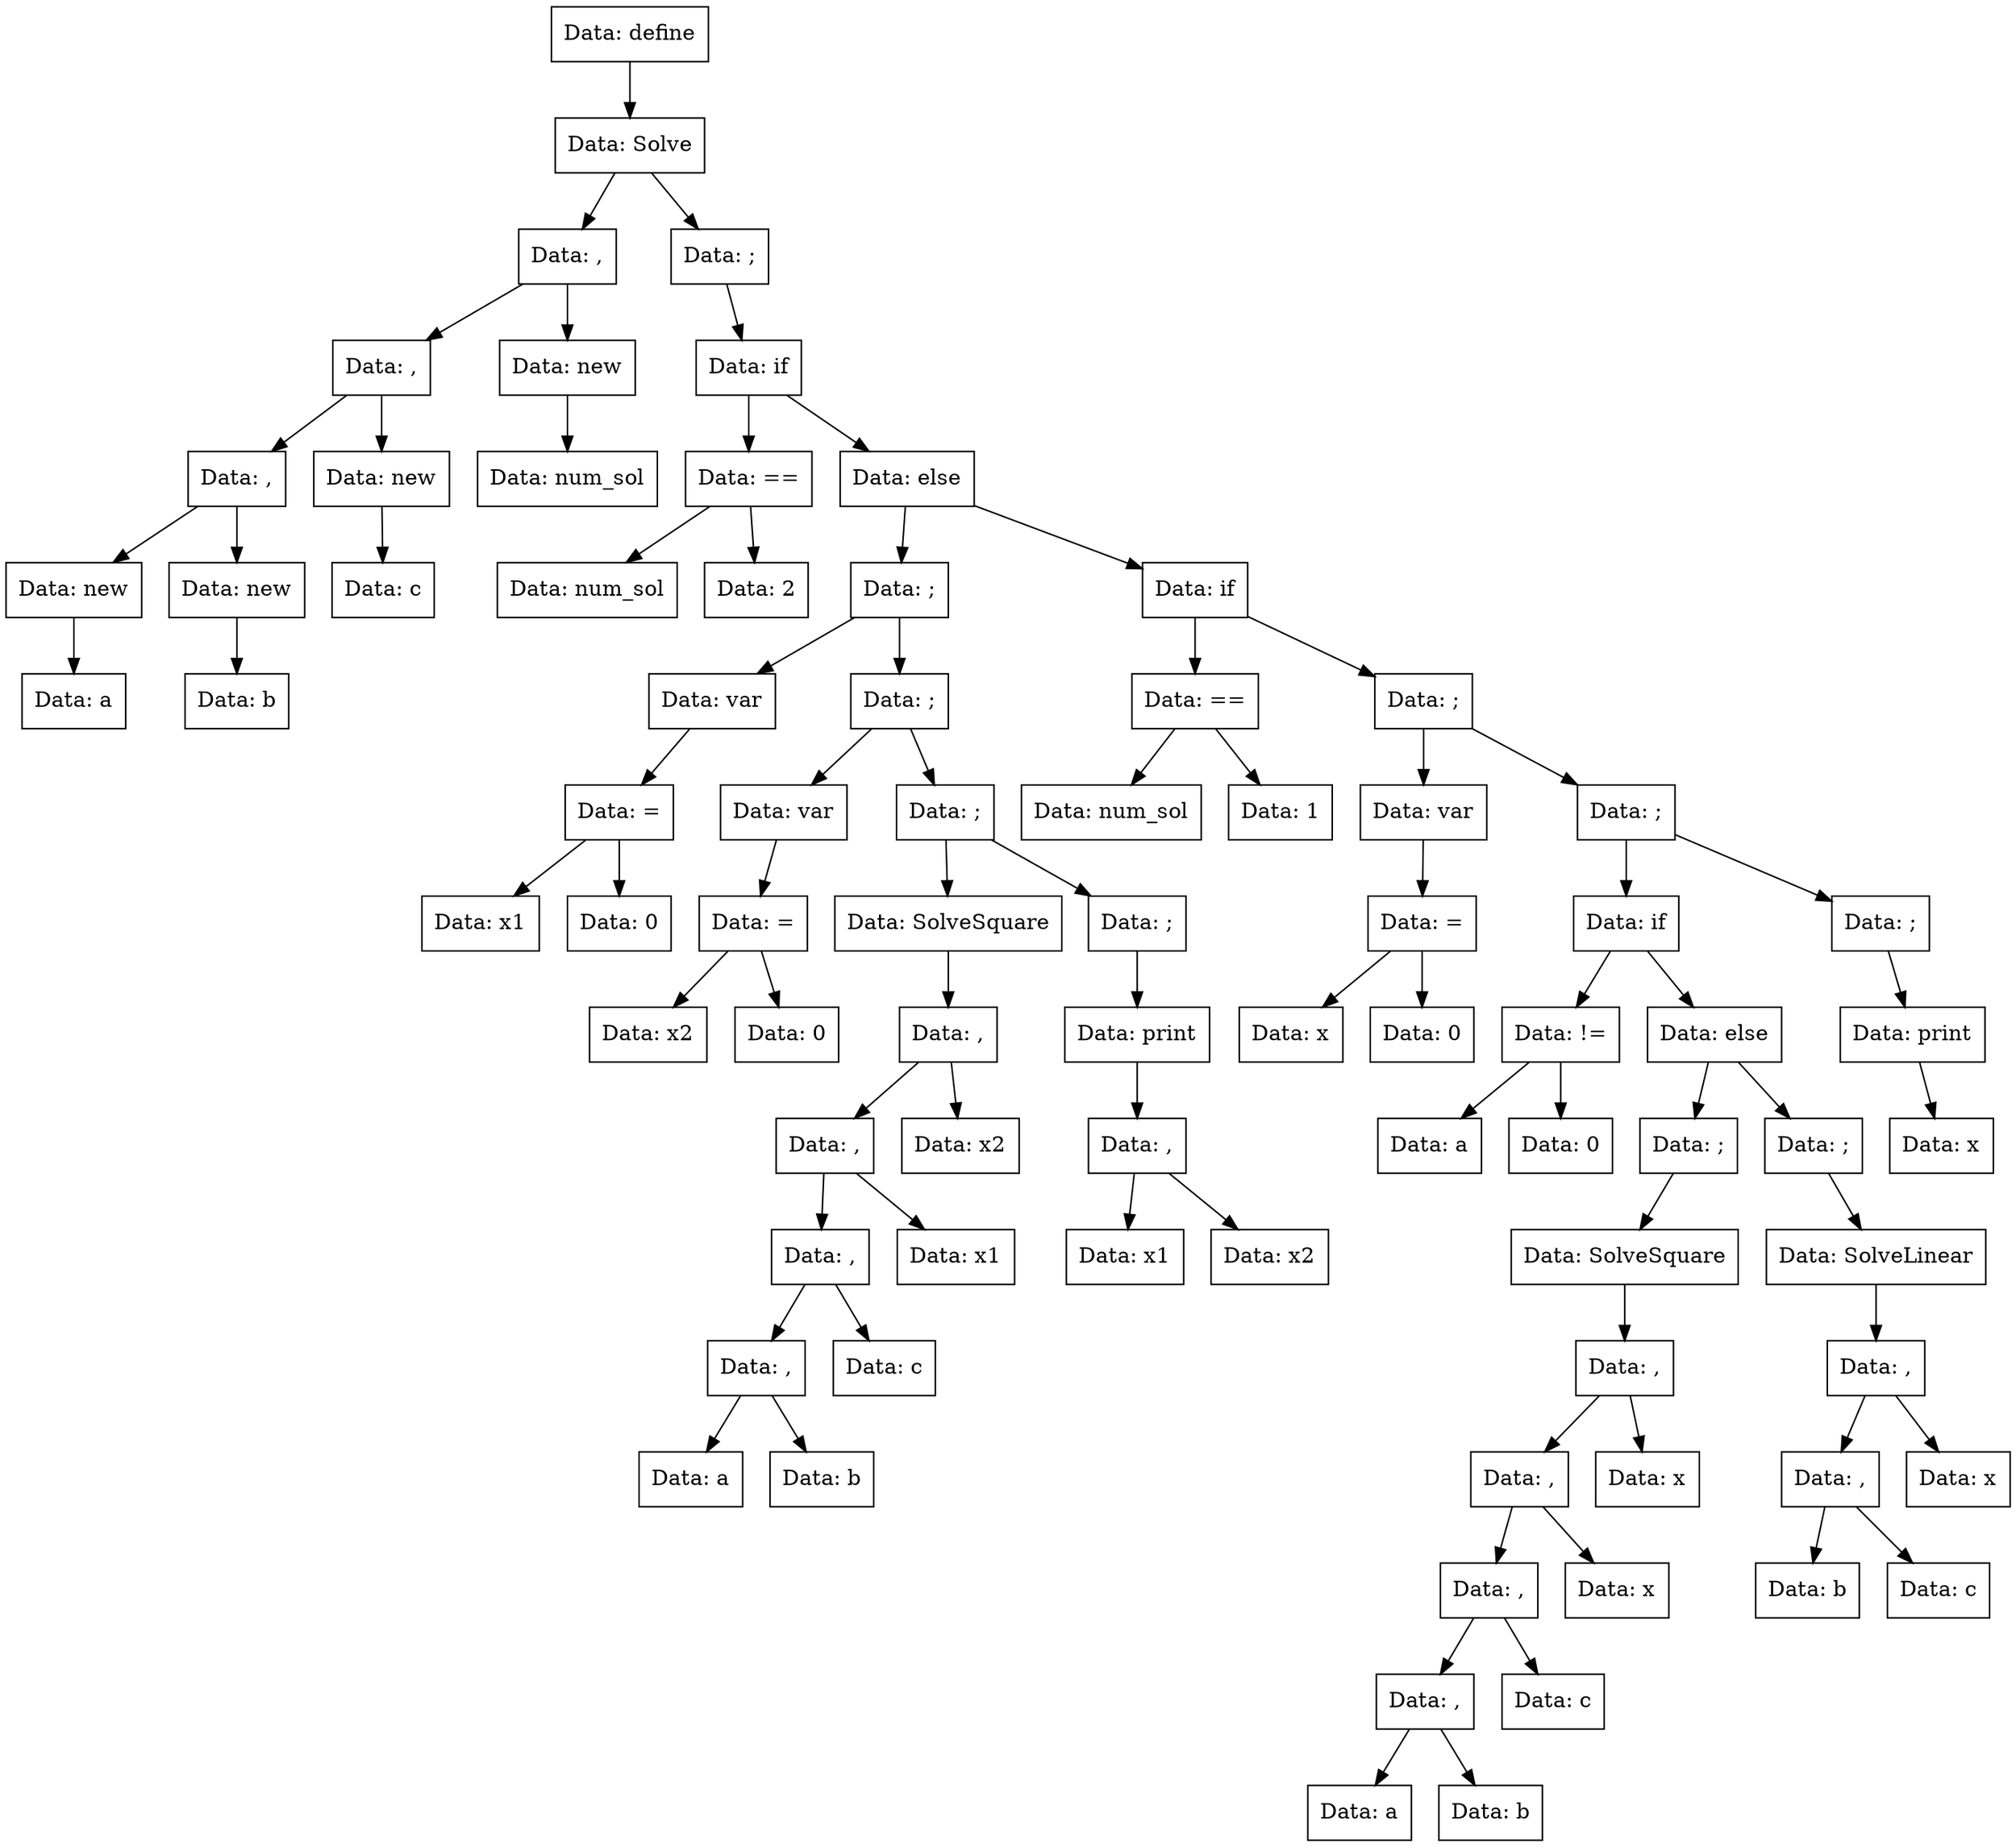 digraph Solve{
Node0x55c429873820[shape="record", label="Data: define"];
Node0x55c429873500[shape="record", label="Data: Solve"];
Node0x55c429873640[shape="record", label="Data: ,"];
Node0x55c429872dd0[shape="record", label="Data: ,"];
Node0x55c4298732d0[shape="record", label="Data: ,"];
Node0x55c429873280[shape="record", label="Data: new"];
Node0x55c429873a50[shape="record", label="Data: a"];
Node0x55c429873280->Node0x55c429873a50;
Node0x55c4298732d0->Node0x55c429873280;
Node0x55c429873550[shape="record", label="Data: new"];
Node0x55c4298775a0[shape="record", label="Data: b"];
Node0x55c429873550->Node0x55c4298775a0;
Node0x55c4298732d0->Node0x55c429873550;
Node0x55c429872dd0->Node0x55c4298732d0;
Node0x55c429877410[shape="record", label="Data: new"];
Node0x55c4298772d0[shape="record", label="Data: c"];
Node0x55c429877410->Node0x55c4298772d0;
Node0x55c429872dd0->Node0x55c429877410;
Node0x55c429873640->Node0x55c429872dd0;
Node0x55c429873050[shape="record", label="Data: new"];
Node0x55c429872ec0[shape="record", label="Data: num_sol"];
Node0x55c429873050->Node0x55c429872ec0;
Node0x55c429873640->Node0x55c429873050;
Node0x55c429873500->Node0x55c429873640;
Node0x55c4298730f0[shape="record", label="Data: ;"];
Node0x55c429872e20[shape="record", label="Data: if"];
Node0x55c429877d20[shape="record", label="Data: =="];
Node0x55c429877b90[shape="record", label="Data: num_sol"];
Node0x55c429877d20->Node0x55c429877b90;
Node0x55c429877b40[shape="record", label="Data: 2"];
Node0x55c429877d20->Node0x55c429877b40;
Node0x55c429872e20->Node0x55c429877d20;
Node0x55c429877af0[shape="record", label="Data: else"];
Node0x55c429877730[shape="record", label="Data: ;"];
Node0x55c4298775f0[shape="record", label="Data: var"];
Node0x55c429877dc0[shape="record", label="Data: ="];
Node0x55c429877d70[shape="record", label="Data: x1"];
Node0x55c429877dc0->Node0x55c429877d70;
Node0x55c429877cd0[shape="record", label="Data: 0"];
Node0x55c429877dc0->Node0x55c429877cd0;
Node0x55c4298775f0->Node0x55c429877dc0;
Node0x55c429877730->Node0x55c4298775f0;
Node0x55c429877aa0[shape="record", label="Data: ;"];
Node0x55c429877820[shape="record", label="Data: var"];
Node0x55c4298777d0[shape="record", label="Data: ="];
Node0x55c429877780[shape="record", label="Data: x2"];
Node0x55c4298777d0->Node0x55c429877780;
Node0x55c429877c30[shape="record", label="Data: 0"];
Node0x55c4298777d0->Node0x55c429877c30;
Node0x55c429877820->Node0x55c4298777d0;
Node0x55c429877aa0->Node0x55c429877820;
Node0x55c429877c80[shape="record", label="Data: ;"];
Node0x55c429877be0[shape="record", label="Data: SolveSquare"];
Node0x55c429877870[shape="record", label="Data: ,"];
Node0x55c429877640[shape="record", label="Data: ,"];
Node0x55c429877960[shape="record", label="Data: ,"];
Node0x55c4298779b0[shape="record", label="Data: ,"];
Node0x55c429877910[shape="record", label="Data: a"];
Node0x55c4298779b0->Node0x55c429877910;
Node0x55c429877a00[shape="record", label="Data: b"];
Node0x55c4298779b0->Node0x55c429877a00;
Node0x55c429877960->Node0x55c4298779b0;
Node0x55c4298778c0[shape="record", label="Data: c"];
Node0x55c429877960->Node0x55c4298778c0;
Node0x55c429877640->Node0x55c429877960;
Node0x55c429877a50[shape="record", label="Data: x1"];
Node0x55c429877640->Node0x55c429877a50;
Node0x55c429877870->Node0x55c429877640;
Node0x55c4298776e0[shape="record", label="Data: x2"];
Node0x55c429877870->Node0x55c4298776e0;
Node0x55c429877be0->Node0x55c429877870;
Node0x55c429877c80->Node0x55c429877be0;
Node0x55c4298773c0[shape="record", label="Data: ;"];
Node0x55c429877320[shape="record", label="Data: print"];
Node0x55c429877500[shape="record", label="Data: ,"];
Node0x55c429877550[shape="record", label="Data: x1"];
Node0x55c429877500->Node0x55c429877550;
Node0x55c4298774b0[shape="record", label="Data: x2"];
Node0x55c429877500->Node0x55c4298774b0;
Node0x55c429877320->Node0x55c429877500;
Node0x55c4298773c0->Node0x55c429877320;
Node0x55c429877c80->Node0x55c4298773c0;
Node0x55c429877aa0->Node0x55c429877c80;
Node0x55c429877730->Node0x55c429877aa0;
Node0x55c429877af0->Node0x55c429877730;
Node0x55c429877460[shape="record", label="Data: if"];
Node0x55c429877690[shape="record", label="Data: =="];
Node0x55c429877370[shape="record", label="Data: num_sol"];
Node0x55c429877690->Node0x55c429877370;
Node0x55c429877280[shape="record", label="Data: 1"];
Node0x55c429877690->Node0x55c429877280;
Node0x55c429877460->Node0x55c429877690;
Node0x55c4298771e0[shape="record", label="Data: ;"];
Node0x55c429875f80[shape="record", label="Data: var"];
Node0x55c429873230[shape="record", label="Data: ="];
Node0x55c429872fb0[shape="record", label="Data: x"];
Node0x55c429873230->Node0x55c429872fb0;
Node0x55c429875ee0[shape="record", label="Data: 0"];
Node0x55c429873230->Node0x55c429875ee0;
Node0x55c429875f80->Node0x55c429873230;
Node0x55c4298771e0->Node0x55c429875f80;
Node0x55c4298733c0[shape="record", label="Data: ;"];
Node0x55c429877230[shape="record", label="Data: if"];
Node0x55c4298737d0[shape="record", label="Data: !="];
Node0x55c429873780[shape="record", label="Data: a"];
Node0x55c4298737d0->Node0x55c429873780;
Node0x55c4298735f0[shape="record", label="Data: 0"];
Node0x55c4298737d0->Node0x55c4298735f0;
Node0x55c429877230->Node0x55c4298737d0;
Node0x55c429873460[shape="record", label="Data: else"];
Node0x55c4298736e0[shape="record", label="Data: ;"];
Node0x55c429875fd0[shape="record", label="Data: SolveSquare"];
Node0x55c4298734b0[shape="record", label="Data: ,"];
Node0x55c429873140[shape="record", label="Data: ,"];
Node0x55c429875e90[shape="record", label="Data: ,"];
Node0x55c429876070[shape="record", label="Data: ,"];
Node0x55c429876160[shape="record", label="Data: a"];
Node0x55c429876070->Node0x55c429876160;
Node0x55c429873000[shape="record", label="Data: b"];
Node0x55c429876070->Node0x55c429873000;
Node0x55c429875e90->Node0x55c429876070;
Node0x55c429873a00[shape="record", label="Data: c"];
Node0x55c429875e90->Node0x55c429873a00;
Node0x55c429873140->Node0x55c429875e90;
Node0x55c429873730[shape="record", label="Data: x"];
Node0x55c429873140->Node0x55c429873730;
Node0x55c4298734b0->Node0x55c429873140;
Node0x55c429872f10[shape="record", label="Data: x"];
Node0x55c4298734b0->Node0x55c429872f10;
Node0x55c429875fd0->Node0x55c4298734b0;
Node0x55c4298736e0->Node0x55c429875fd0;
Node0x55c429873460->Node0x55c4298736e0;
Node0x55c429873690[shape="record", label="Data: ;"];
Node0x55c4298760c0[shape="record", label="Data: SolveLinear"];
Node0x55c429872d80[shape="record", label="Data: ,"];
Node0x55c429876110[shape="record", label="Data: ,"];
Node0x55c429875f30[shape="record", label="Data: b"];
Node0x55c429876110->Node0x55c429875f30;
Node0x55c429873870[shape="record", label="Data: c"];
Node0x55c429876110->Node0x55c429873870;
Node0x55c429872d80->Node0x55c429876110;
Node0x55c4298761b0[shape="record", label="Data: x"];
Node0x55c429872d80->Node0x55c4298761b0;
Node0x55c4298760c0->Node0x55c429872d80;
Node0x55c429873690->Node0x55c4298760c0;
Node0x55c429873460->Node0x55c429873690;
Node0x55c429877230->Node0x55c429873460;
Node0x55c4298733c0->Node0x55c429877230;
Node0x55c429873960[shape="record", label="Data: ;"];
Node0x55c429873320[shape="record", label="Data: print"];
Node0x55c429876020[shape="record", label="Data: x"];
Node0x55c429873320->Node0x55c429876020;
Node0x55c429873960->Node0x55c429873320;
Node0x55c4298733c0->Node0x55c429873960;
Node0x55c4298771e0->Node0x55c4298733c0;
Node0x55c429877460->Node0x55c4298771e0;
Node0x55c429877af0->Node0x55c429877460;
Node0x55c429872e20->Node0x55c429877af0;
Node0x55c4298730f0->Node0x55c429872e20;
Node0x55c429873500->Node0x55c4298730f0;
Node0x55c429873820->Node0x55c429873500;
}